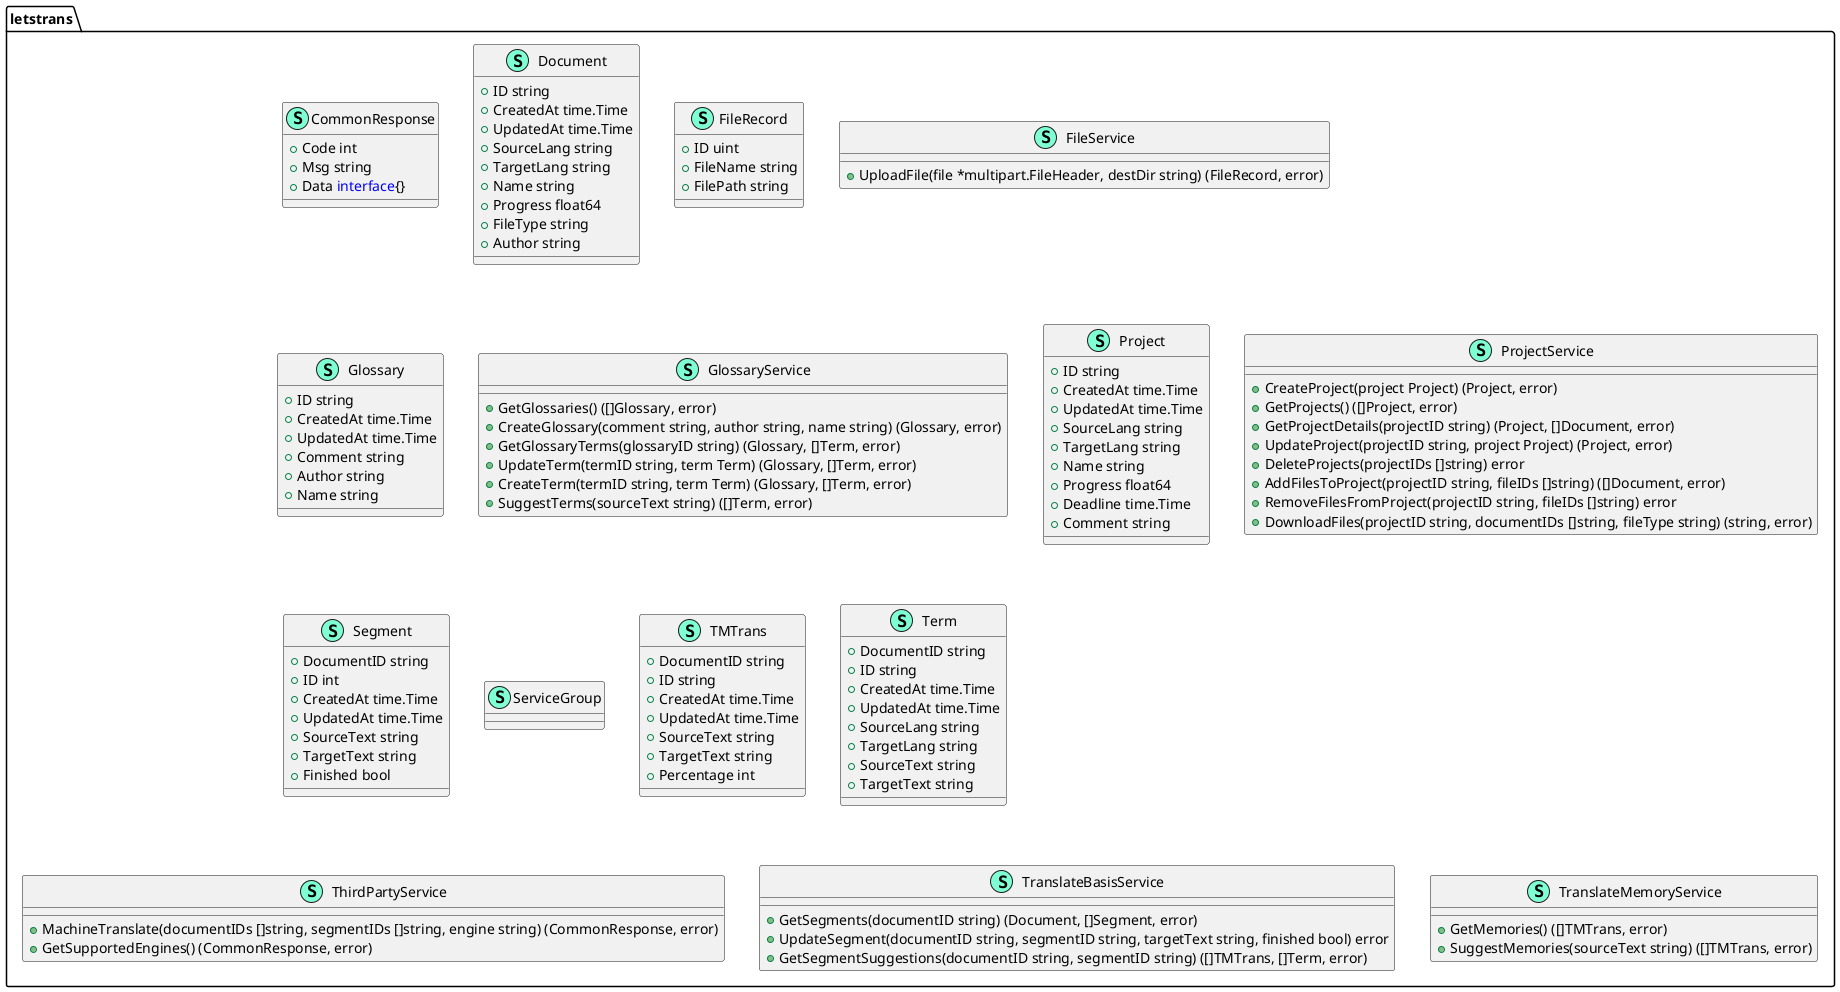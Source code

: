 @startuml
namespace letstrans {
    class CommonResponse << (S,Aquamarine) >> {
        + Code int
        + Msg string
        + Data <font color=blue>interface</font>{}

    }
    class Document << (S,Aquamarine) >> {
        + ID string
        + CreatedAt time.Time
        + UpdatedAt time.Time
        + SourceLang string
        + TargetLang string
        + Name string
        + Progress float64
        + FileType string
        + Author string

    }
    class FileRecord << (S,Aquamarine) >> {
        + ID uint
        + FileName string
        + FilePath string

    }
    class FileService << (S,Aquamarine) >> {
        + UploadFile(file *multipart.FileHeader, destDir string) (FileRecord, error)

    }
    class Glossary << (S,Aquamarine) >> {
        + ID string
        + CreatedAt time.Time
        + UpdatedAt time.Time
        + Comment string
        + Author string
        + Name string

    }
    class GlossaryService << (S,Aquamarine) >> {
        + GetGlossaries() ([]Glossary, error)
        + CreateGlossary(comment string, author string, name string) (Glossary, error)
        + GetGlossaryTerms(glossaryID string) (Glossary, []Term, error)
        + UpdateTerm(termID string, term Term) (Glossary, []Term, error)
        + CreateTerm(termID string, term Term) (Glossary, []Term, error)
        + SuggestTerms(sourceText string) ([]Term, error)

    }
    class Project << (S,Aquamarine) >> {
        + ID string
        + CreatedAt time.Time
        + UpdatedAt time.Time
        + SourceLang string
        + TargetLang string
        + Name string
        + Progress float64
        + Deadline time.Time
        + Comment string

    }
    class ProjectService << (S,Aquamarine) >> {
        + CreateProject(project Project) (Project, error)
        + GetProjects() ([]Project, error)
        + GetProjectDetails(projectID string) (Project, []Document, error)
        + UpdateProject(projectID string, project Project) (Project, error)
        + DeleteProjects(projectIDs []string) error
        + AddFilesToProject(projectID string, fileIDs []string) ([]Document, error)
        + RemoveFilesFromProject(projectID string, fileIDs []string) error
        + DownloadFiles(projectID string, documentIDs []string, fileType string) (string, error)

    }
    class Segment << (S,Aquamarine) >> {
        + DocumentID string
        + ID int
        + CreatedAt time.Time
        + UpdatedAt time.Time
        + SourceText string
        + TargetText string
        + Finished bool

    }
    class ServiceGroup << (S,Aquamarine) >> {
    }
    class TMTrans << (S,Aquamarine) >> {
        + DocumentID string
        + ID string
        + CreatedAt time.Time
        + UpdatedAt time.Time
        + SourceText string
        + TargetText string
        + Percentage int

    }
    class Term << (S,Aquamarine) >> {
        + DocumentID string
        + ID string
        + CreatedAt time.Time
        + UpdatedAt time.Time
        + SourceLang string
        + TargetLang string
        + SourceText string
        + TargetText string

    }
    class ThirdPartyService << (S,Aquamarine) >> {
        + MachineTranslate(documentIDs []string, segmentIDs []string, engine string) (CommonResponse, error)
        + GetSupportedEngines() (CommonResponse, error)

    }
    class TranslateBasisService << (S,Aquamarine) >> {
        + GetSegments(documentID string) (Document, []Segment, error)
        + UpdateSegment(documentID string, segmentID string, targetText string, finished bool) error
        + GetSegmentSuggestions(documentID string, segmentID string) ([]TMTrans, []Term, error)

    }
    class TranslateMemoryService << (S,Aquamarine) >> {
        + GetMemories() ([]TMTrans, error)
        + SuggestMemories(sourceText string) ([]TMTrans, error)

    }
}
'"letstrans.FileService" *-- "letstrans.ServiceGroup"
'"letstrans.GlossaryService" *-- "letstrans.ServiceGroup"
'"letstrans.ProjectService" *-- "letstrans.ServiceGroup"
'"letstrans.ThirdPartyService" *-- "letstrans.ServiceGroup"
'"letstrans.TranslateBasisService" *-- "letstrans.ServiceGroup"
'"letstrans.TranslateMemoryService" *-- "letstrans.ServiceGroup"


@enduml
